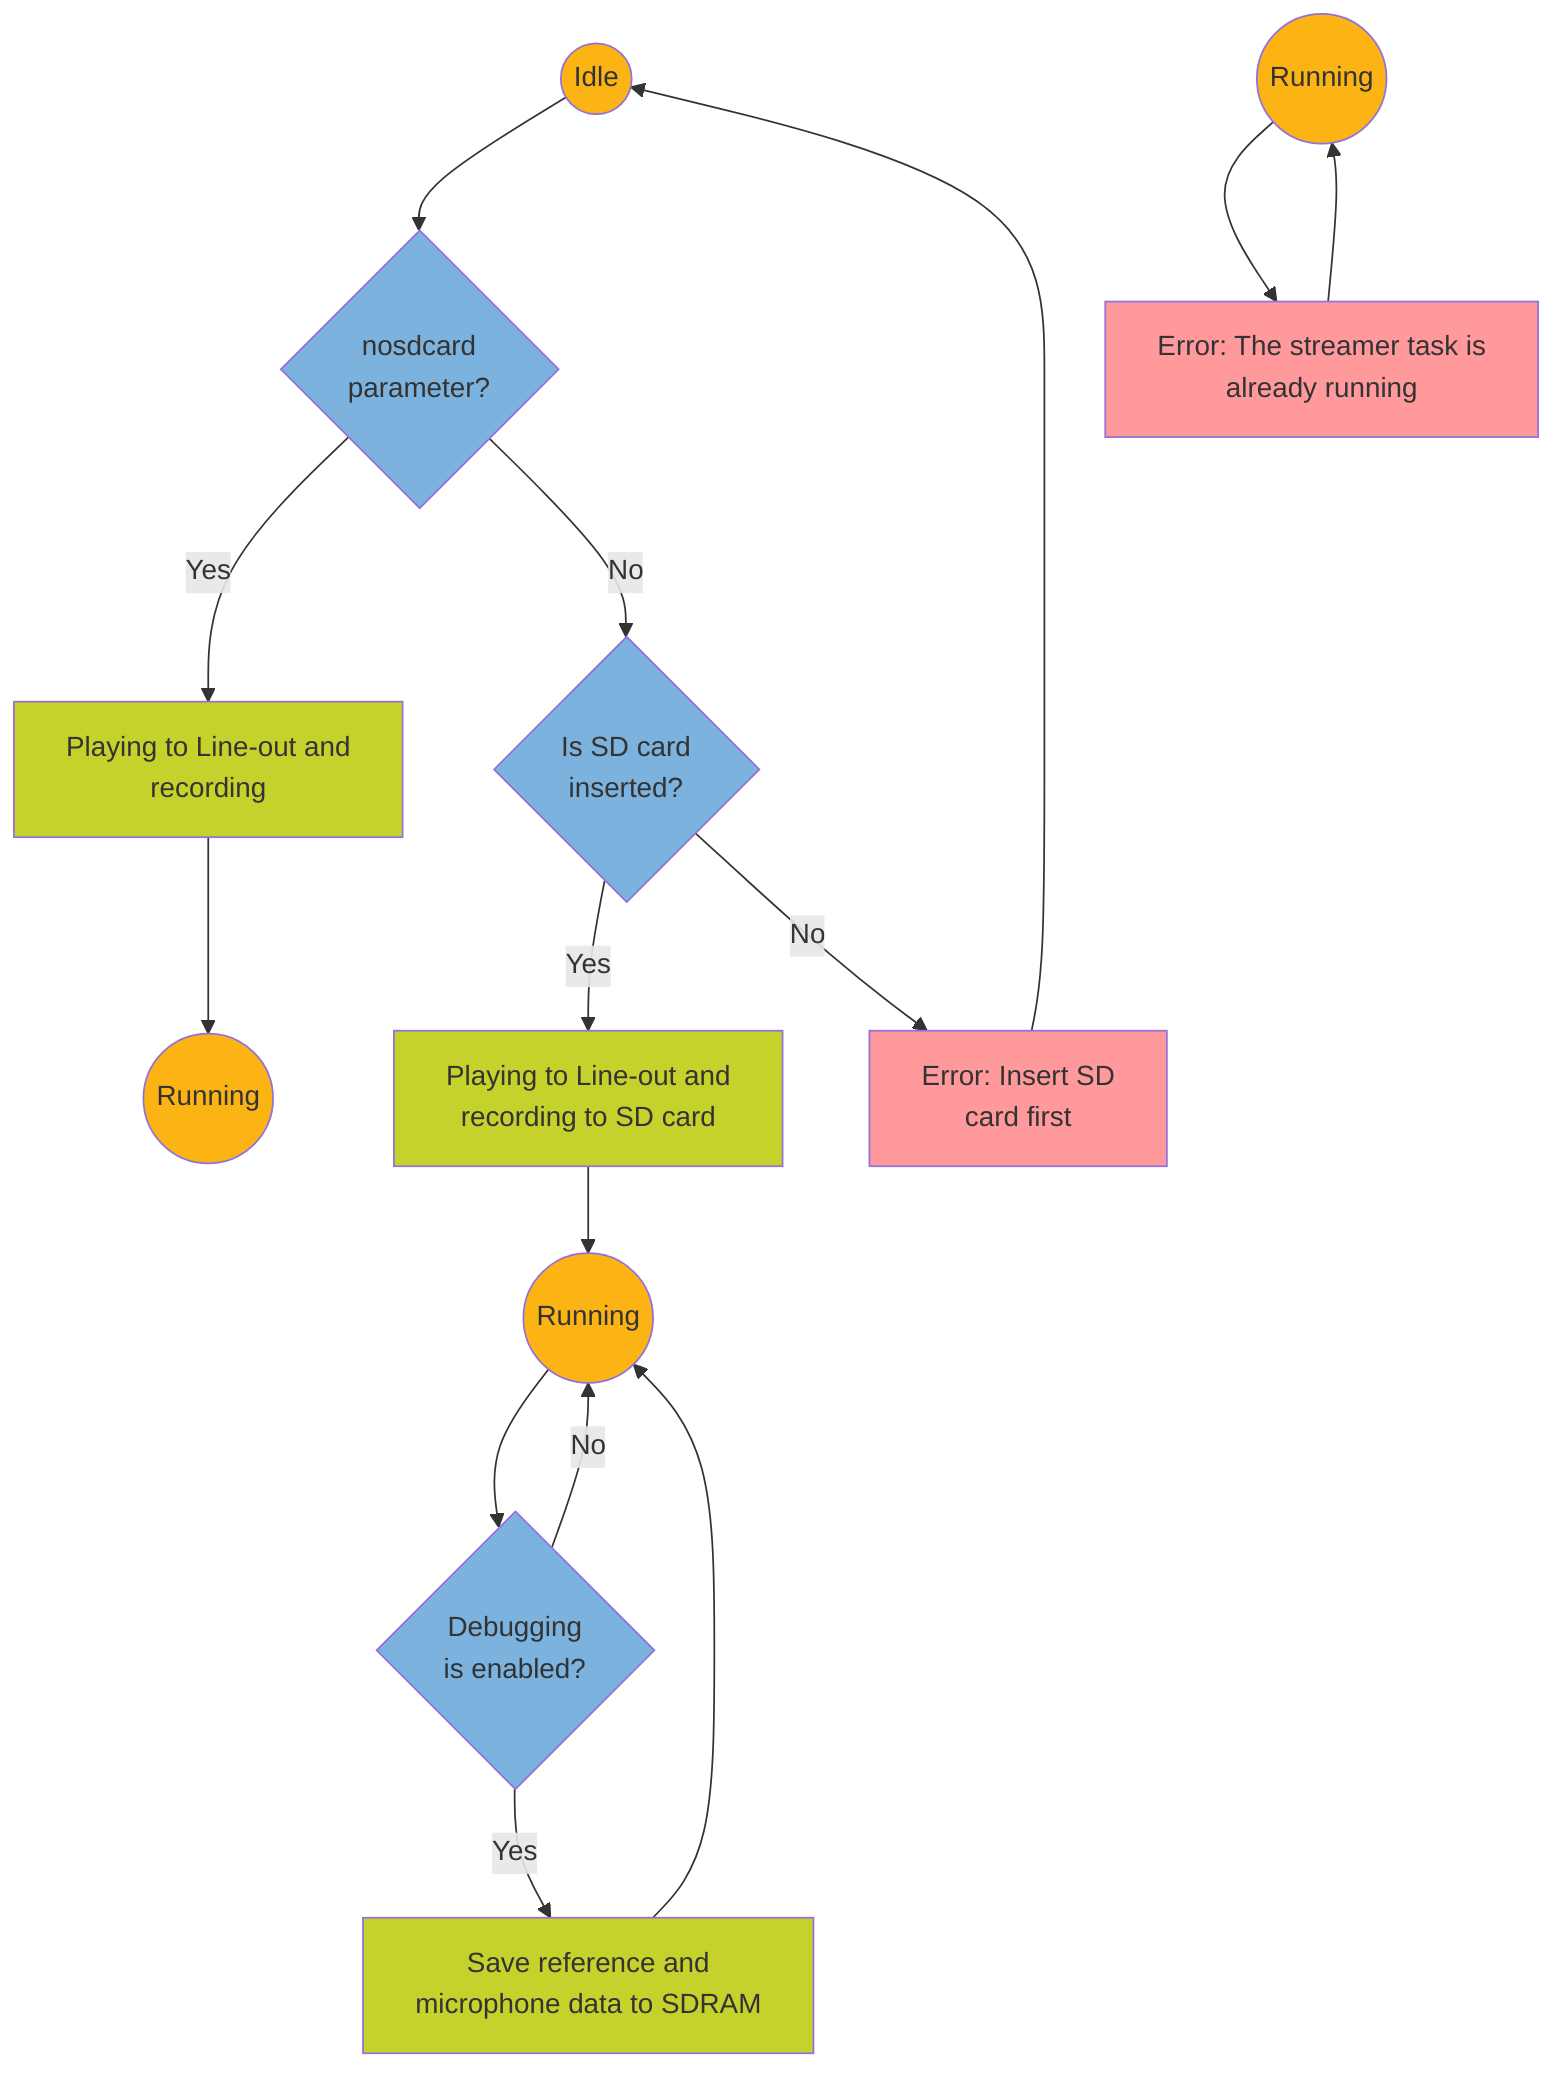 flowchart TD
    classDef function fill:#c6d22c
    classDef condition fill:#7cb2de
    classDef state fill:#fcb415
    classDef error fill:#FF999C

    A((Idle)):::state --> B{nosdcard
    parameter?}:::condition
    B -- Yes --> CH[Playing to Line-out and
    recording]:::function
    CH --> L((Running)):::state
    B -- No --> C{Is SD card
    inserted?}:::condition
    C -- Yes --> E[Playing to Line-out and
    recording to SD card]:::function
    E --> F((Running)):::state
    F --> G{Debugging
    is enabled?}:::condition
    G -- No --> F
    G -- Yes --> H[Save reference and
    microphone data to SDRAM]:::function
    H --> F
    C -- No --> D[Error: Insert SD
card first]:::error
    D --> A
    J((Running)):::state --> K[Error: The streamer task is
    already running]:::error
    K --> J
